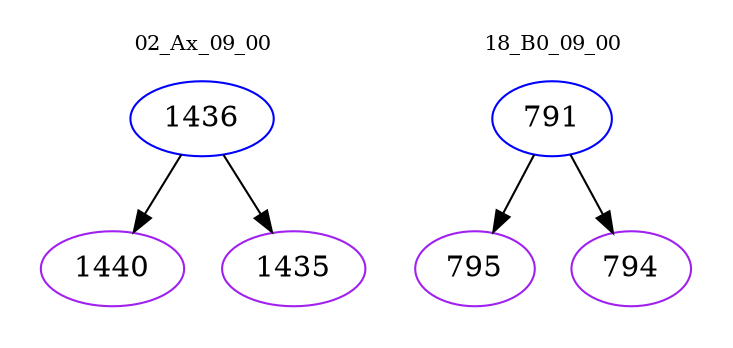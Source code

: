 digraph{
subgraph cluster_0 {
color = white
label = "02_Ax_09_00";
fontsize=10;
T0_1436 [label="1436", color="blue"]
T0_1436 -> T0_1440 [color="black"]
T0_1440 [label="1440", color="purple"]
T0_1436 -> T0_1435 [color="black"]
T0_1435 [label="1435", color="purple"]
}
subgraph cluster_1 {
color = white
label = "18_B0_09_00";
fontsize=10;
T1_791 [label="791", color="blue"]
T1_791 -> T1_795 [color="black"]
T1_795 [label="795", color="purple"]
T1_791 -> T1_794 [color="black"]
T1_794 [label="794", color="purple"]
}
}
